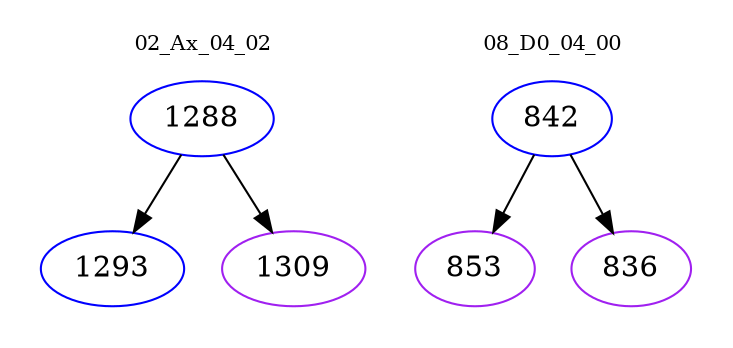 digraph{
subgraph cluster_0 {
color = white
label = "02_Ax_04_02";
fontsize=10;
T0_1288 [label="1288", color="blue"]
T0_1288 -> T0_1293 [color="black"]
T0_1293 [label="1293", color="blue"]
T0_1288 -> T0_1309 [color="black"]
T0_1309 [label="1309", color="purple"]
}
subgraph cluster_1 {
color = white
label = "08_D0_04_00";
fontsize=10;
T1_842 [label="842", color="blue"]
T1_842 -> T1_853 [color="black"]
T1_853 [label="853", color="purple"]
T1_842 -> T1_836 [color="black"]
T1_836 [label="836", color="purple"]
}
}
